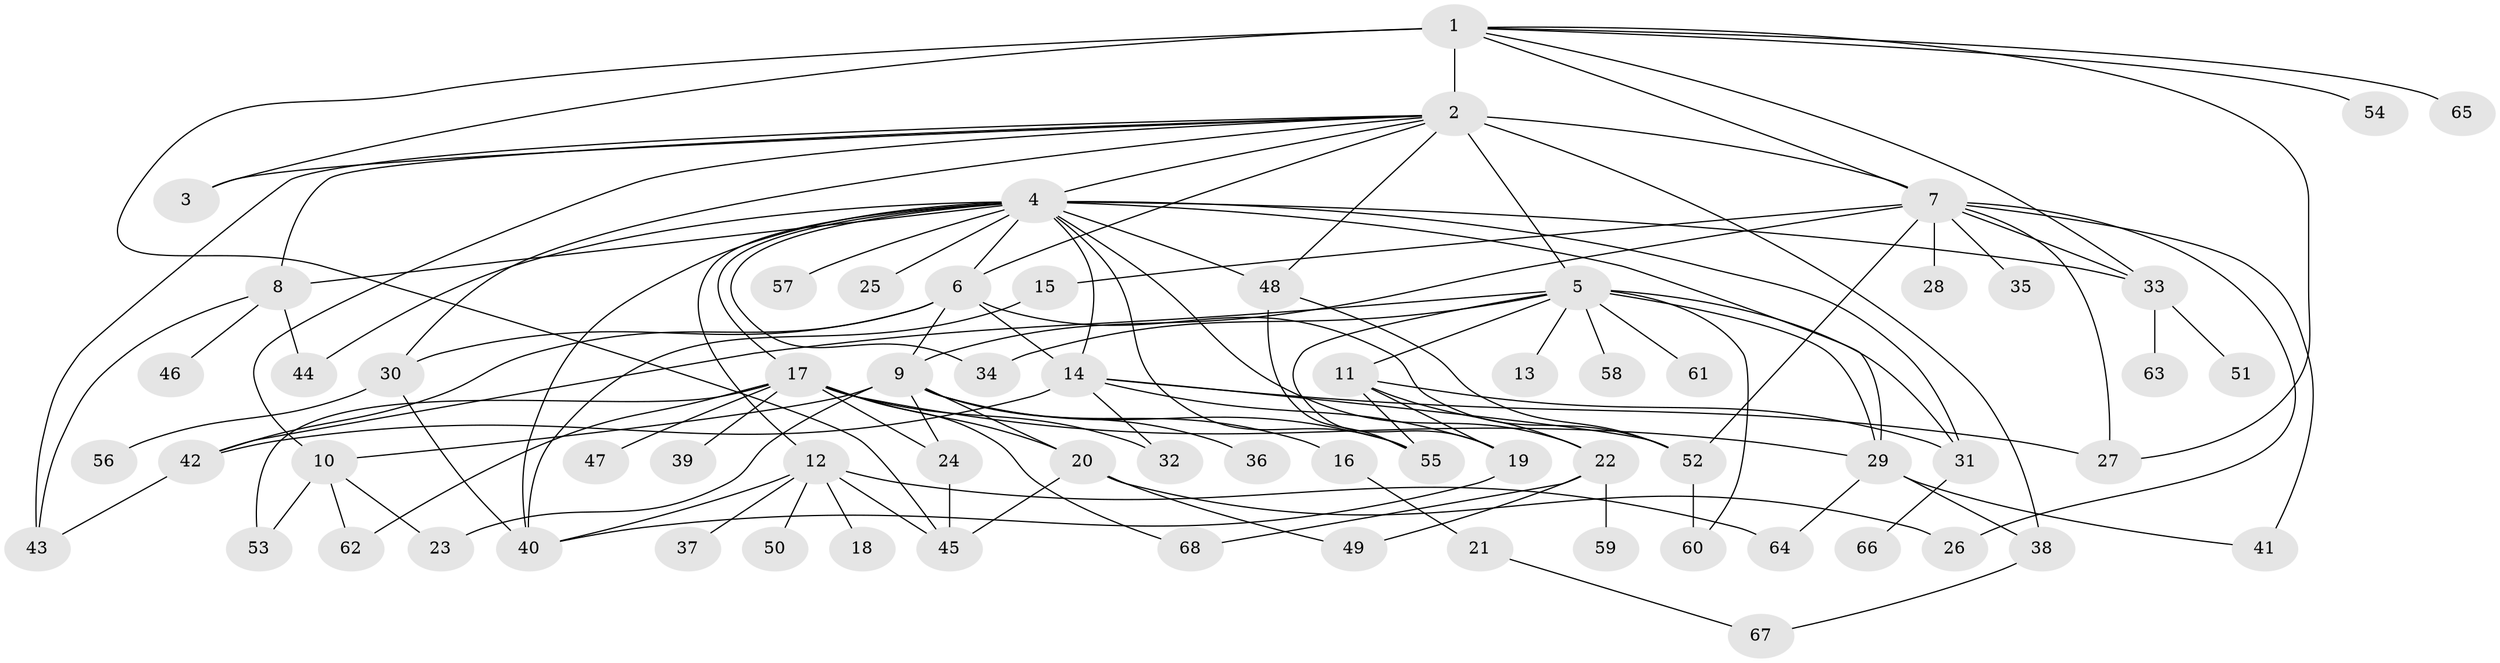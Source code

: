 // original degree distribution, {3: 0.1925925925925926, 24: 0.014814814814814815, 2: 0.2222222222222222, 14: 0.007407407407407408, 15: 0.007407407407407408, 6: 0.022222222222222223, 10: 0.014814814814814815, 8: 0.007407407407407408, 1: 0.3851851851851852, 13: 0.007407407407407408, 5: 0.022222222222222223, 7: 0.022222222222222223, 4: 0.07407407407407407}
// Generated by graph-tools (version 1.1) at 2025/35/03/09/25 02:35:29]
// undirected, 68 vertices, 120 edges
graph export_dot {
graph [start="1"]
  node [color=gray90,style=filled];
  1;
  2;
  3;
  4;
  5;
  6;
  7;
  8;
  9;
  10;
  11;
  12;
  13;
  14;
  15;
  16;
  17;
  18;
  19;
  20;
  21;
  22;
  23;
  24;
  25;
  26;
  27;
  28;
  29;
  30;
  31;
  32;
  33;
  34;
  35;
  36;
  37;
  38;
  39;
  40;
  41;
  42;
  43;
  44;
  45;
  46;
  47;
  48;
  49;
  50;
  51;
  52;
  53;
  54;
  55;
  56;
  57;
  58;
  59;
  60;
  61;
  62;
  63;
  64;
  65;
  66;
  67;
  68;
  1 -- 2 [weight=11.0];
  1 -- 3 [weight=1.0];
  1 -- 7 [weight=3.0];
  1 -- 27 [weight=1.0];
  1 -- 33 [weight=1.0];
  1 -- 45 [weight=1.0];
  1 -- 54 [weight=1.0];
  1 -- 65 [weight=1.0];
  2 -- 3 [weight=1.0];
  2 -- 4 [weight=1.0];
  2 -- 5 [weight=1.0];
  2 -- 6 [weight=1.0];
  2 -- 7 [weight=1.0];
  2 -- 8 [weight=1.0];
  2 -- 10 [weight=1.0];
  2 -- 30 [weight=1.0];
  2 -- 38 [weight=1.0];
  2 -- 43 [weight=1.0];
  2 -- 48 [weight=1.0];
  4 -- 6 [weight=1.0];
  4 -- 8 [weight=1.0];
  4 -- 12 [weight=1.0];
  4 -- 14 [weight=1.0];
  4 -- 17 [weight=1.0];
  4 -- 22 [weight=1.0];
  4 -- 25 [weight=1.0];
  4 -- 29 [weight=2.0];
  4 -- 31 [weight=1.0];
  4 -- 33 [weight=1.0];
  4 -- 34 [weight=2.0];
  4 -- 40 [weight=1.0];
  4 -- 44 [weight=1.0];
  4 -- 48 [weight=2.0];
  4 -- 55 [weight=1.0];
  4 -- 57 [weight=1.0];
  5 -- 11 [weight=1.0];
  5 -- 13 [weight=1.0];
  5 -- 19 [weight=1.0];
  5 -- 29 [weight=1.0];
  5 -- 31 [weight=1.0];
  5 -- 34 [weight=1.0];
  5 -- 42 [weight=1.0];
  5 -- 58 [weight=1.0];
  5 -- 60 [weight=2.0];
  5 -- 61 [weight=1.0];
  6 -- 9 [weight=1.0];
  6 -- 14 [weight=1.0];
  6 -- 30 [weight=1.0];
  6 -- 42 [weight=2.0];
  6 -- 52 [weight=1.0];
  7 -- 9 [weight=1.0];
  7 -- 15 [weight=1.0];
  7 -- 26 [weight=1.0];
  7 -- 27 [weight=1.0];
  7 -- 28 [weight=1.0];
  7 -- 33 [weight=1.0];
  7 -- 35 [weight=1.0];
  7 -- 41 [weight=1.0];
  7 -- 52 [weight=1.0];
  8 -- 43 [weight=1.0];
  8 -- 44 [weight=1.0];
  8 -- 46 [weight=1.0];
  9 -- 10 [weight=1.0];
  9 -- 16 [weight=1.0];
  9 -- 20 [weight=1.0];
  9 -- 23 [weight=1.0];
  9 -- 24 [weight=1.0];
  9 -- 36 [weight=1.0];
  9 -- 55 [weight=1.0];
  10 -- 23 [weight=1.0];
  10 -- 53 [weight=1.0];
  10 -- 62 [weight=1.0];
  11 -- 19 [weight=1.0];
  11 -- 22 [weight=1.0];
  11 -- 31 [weight=1.0];
  11 -- 55 [weight=1.0];
  12 -- 18 [weight=1.0];
  12 -- 37 [weight=1.0];
  12 -- 40 [weight=1.0];
  12 -- 45 [weight=1.0];
  12 -- 50 [weight=1.0];
  12 -- 64 [weight=1.0];
  14 -- 19 [weight=1.0];
  14 -- 27 [weight=1.0];
  14 -- 32 [weight=3.0];
  14 -- 42 [weight=1.0];
  14 -- 52 [weight=1.0];
  15 -- 40 [weight=1.0];
  16 -- 21 [weight=1.0];
  17 -- 20 [weight=1.0];
  17 -- 24 [weight=1.0];
  17 -- 29 [weight=1.0];
  17 -- 32 [weight=1.0];
  17 -- 39 [weight=1.0];
  17 -- 47 [weight=1.0];
  17 -- 53 [weight=1.0];
  17 -- 62 [weight=1.0];
  17 -- 68 [weight=1.0];
  19 -- 40 [weight=1.0];
  20 -- 26 [weight=1.0];
  20 -- 45 [weight=1.0];
  20 -- 49 [weight=1.0];
  21 -- 67 [weight=1.0];
  22 -- 49 [weight=1.0];
  22 -- 59 [weight=1.0];
  22 -- 68 [weight=1.0];
  24 -- 45 [weight=1.0];
  29 -- 38 [weight=1.0];
  29 -- 41 [weight=1.0];
  29 -- 64 [weight=1.0];
  30 -- 40 [weight=1.0];
  30 -- 56 [weight=1.0];
  31 -- 66 [weight=1.0];
  33 -- 51 [weight=1.0];
  33 -- 63 [weight=1.0];
  38 -- 67 [weight=1.0];
  42 -- 43 [weight=1.0];
  48 -- 52 [weight=1.0];
  48 -- 55 [weight=1.0];
  52 -- 60 [weight=2.0];
}
